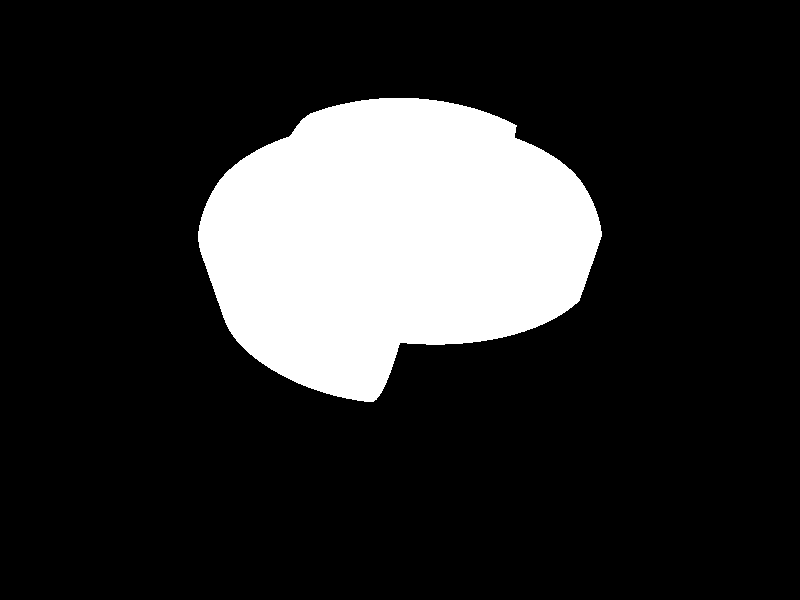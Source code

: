 camera {
location <3,0.5,-3.5>
sky <0.0,0.0,-1.0>
right x
up y
look_at <0,0,-0>}
union {
union {
light_source {<1,1.5,2.5> color rgb <1,1,1>}
light_source {<3,-4,-2> color rgb <1,0,0>}
union {
intersection {
union {
sphere { <0, 0, 0>, 1 }
scale <1.05,1.05,1.05>
translate <0,0,0.5>
}
difference {
union {
cylinder { <0, 0, 0>, <0, 0, 1>, 1 }
union {
box { <0, 0, 0>, <1, 1, 1> }
translate <-0.5,-0.5,1>
}
union {
cone { <0, 0, 0>, 0, <0, 0, 1>, 1 }
translate <0,0,-1>
scale <1.3,1.3,1.3>
}
}
union {
box { <0, 0, 0>, <1, 1, 1> }
translate <0,0,-0.5>
scale <5,5,5>
}
}
}
pigment {red 1 green 1 blue 1}
finish { diffuse 0.8
         phong 0.1
         reflection 0.1
         refraction 0
         ambient rgb <0.1,0.1,0.1>
         phong_size 4  
         ior 2 }
}
}
matrix <1, 0, 0,  0, 1, 0,  0, 0, -1,  0, 0, 0>
}